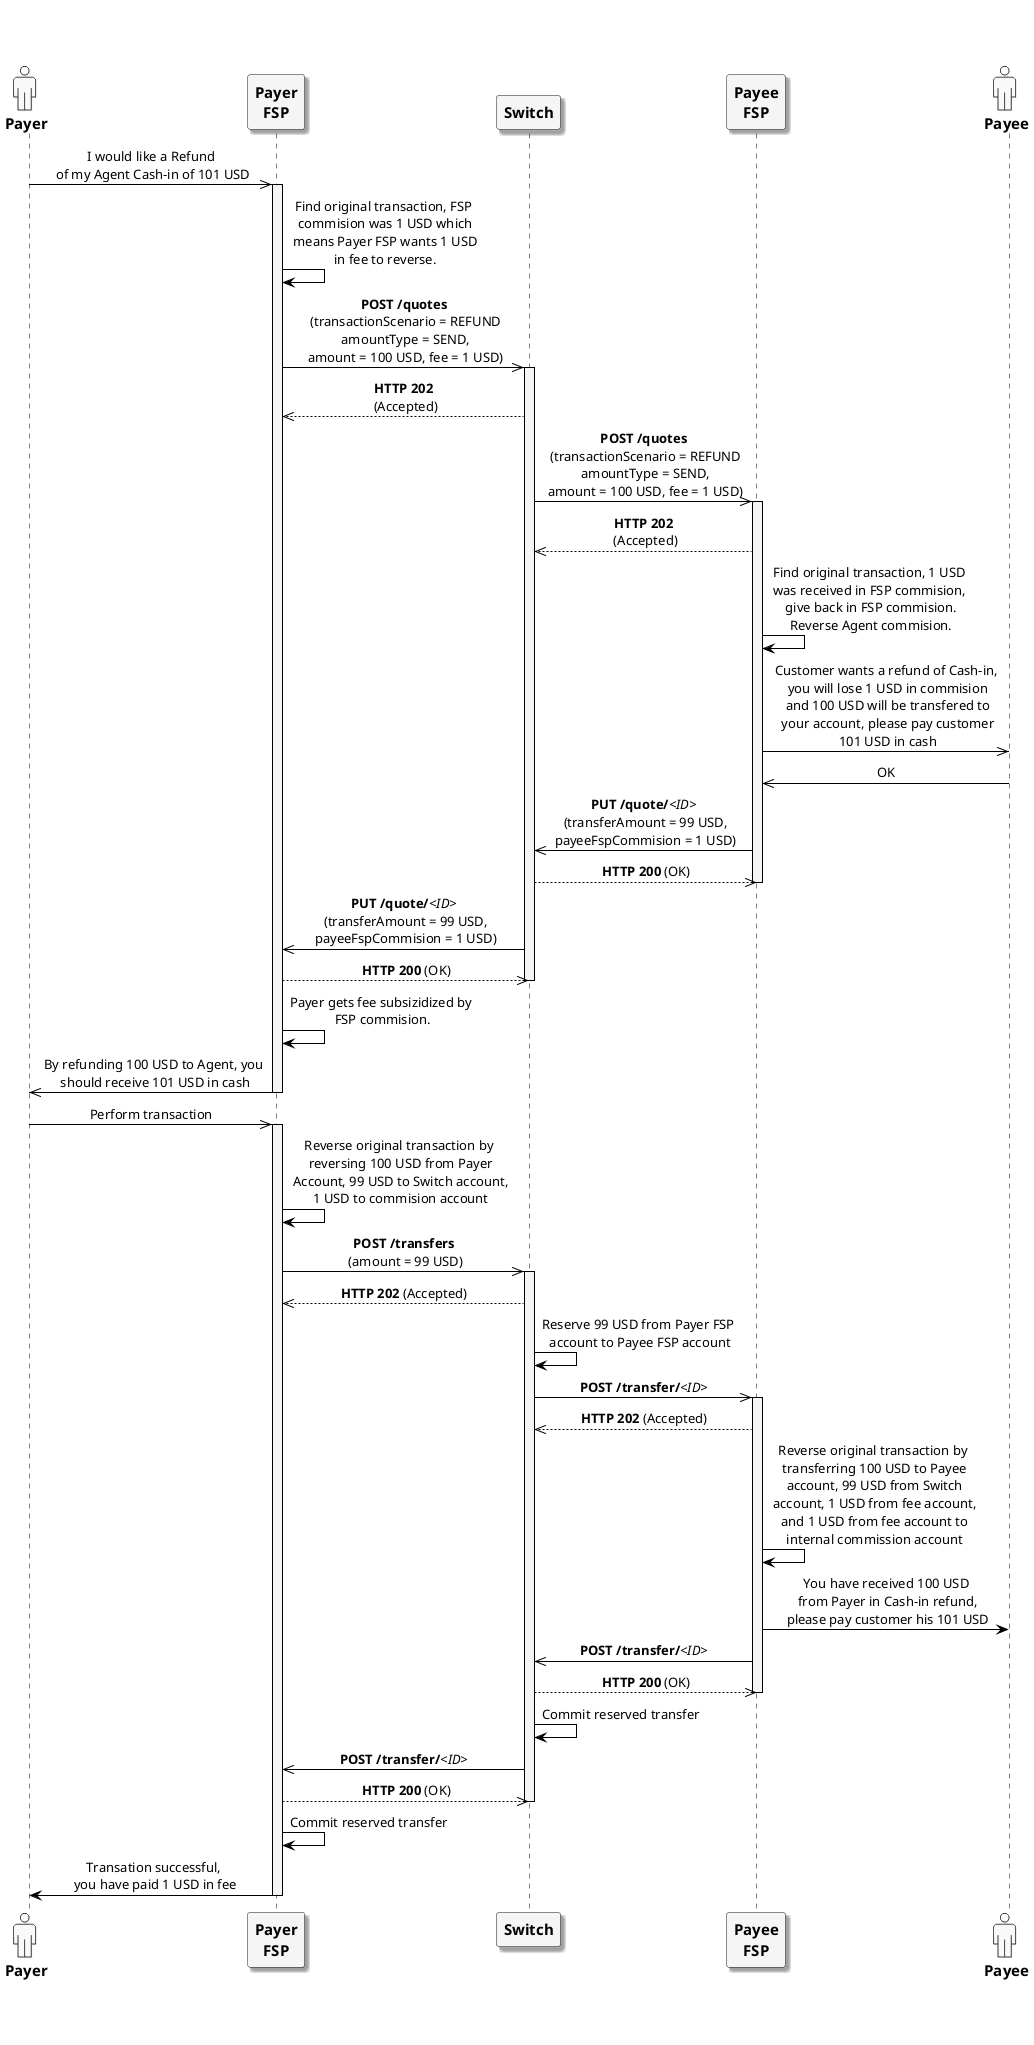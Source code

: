 /'*****
License
--------------
Copyright © 2017 Bill & Melinda Gates Foundation
The Mojaloop files are made available by the Bill & Melinda Gates Foundation under the Apache License, Version 2.0 (the "License") and you may not use these files except in compliance with the License. You may obtain a copy of the License at
http://www.apache.org/licenses/LICENSE-2.0
Unless required by applicable law or agreed to in writing, the Mojaloop files are distributed on an "AS IS" BASIS, WITHOUT WARRANTIES OR CONDITIONS OF ANY KIND, either express or implied. See the License for the specific language governing permissions and limitations under the License.
Contributors
--------------
This is the official list of the Mojaloop project contributors for this file.
Names of the original copyright holders (individuals or organizations)
should be listed with a '*' in the first column. People who have
contributed from an organization can be listed under the organization
that actually holds the copyright for their contributions (see the
Gates Foundation organization for an example). Those individuals should have
their names indented and be marked with a '-'. Email address can be added
optionally within square brackets <email>.
* Gates Foundation
- Name Surname <name.surname@gatesfoundation.com>

* Henk Kodde <henk.kodde@modusbox.com>
--------------
******'/

@startuml

' define actor image
sprite $actor [25x48/16] {
    0000000000010000000000000
    0000000006CAC910000000000
    0000000095101292000000000
    0000000651000119000000000
    0000000B10000018400000000
    0000001A10000016600000000
    0000000B10000017510000000
    000000083100001A210000000
    0000000191000176110000000
    000000003A866A61100000000
    0000000000466211100000000
    0003333333334443333310000
    0088888888888888888892000
    0821111111111111111118200
    8311111111111111111111A00
    A111111111111111111111A20
    A111111111111111111111A20
    A111111111111111111111A20
    A111111111111111111111A20
    A111111111111111111111A20
    A111111111111111111111A20
    A111111111111111111111A20
    A111111111111111111111A20
    A111551111111111138111A20
    A111661111111111139111A20
    A211661111111111139111A20
    A211661111111111139111A20
    A211661111161111139111A20
    A2116611111A2111139111A20
    A2116611111A2111139111A20
    A2116611111A2111139111A20
    A7669611111A211113A666B20
    36669611111A211113A666610
    00016611111A2111139111110
    00006611111A2111139100000
    00006611111A2111139100000
    00006611111A2111139100000
    00006611111A2111139100000
    00006611111A2111139100000
    00006611111A2111139100000
    00006611111A2111139100000
    00006611111A2111139100000
    00006611111A2111139100000
    00006611111A2111139100000
    00006966666B7666679100000
    0000266666666666664100000
    0000000111111111111100000
    0000000000000000000000000
}

' declaring skinparam
skinparam sequenceMessageAlign center
skinparam shadowing false
skinparam defaultFontName Arial
skinparam monochrome true
skinparam SequenceLifeLineBackgroundColor WhiteSmoke
skinparam SequenceLifeLineBorderColor Black
skinparam ActorFontStyle Bold
skinparam ActorFontSize 15
skinparam ParticipantFontStyle Bold
skinparam ParticipantFontSize 15
skinparam ParticipantBackgroundColor WhiteSmoke
skinparam ArrowColor Black

skinparam actor {
    Bordercolor none
    Backgroundcolor none
    shadowing false
}

skinparam participant {
    shadowing true
}

' declare title
' title Refund example

' Actor Keys:
' participant - FSP(Payer/Payee) and Switch
' actor - Payee/Payer(OTC/Agent)

' declare actors
actor "<$actor>\nPayer" as Payer
participant "Payer\nFSP" as PayerFSP
participant "Switch" as SWITCH
participant "Payee\nFSP" as PayeeFSP
actor "<$actor>\nPayee" as Payee

' start flow

Payer ->> PayerFSP: I would like a Refund\n of my Agent Cash-in of 101 USD
activate PayerFSP
PayerFSP -> PayerFSP: Find original transaction, FSP\n commision was 1 USD which\n means Payer FSP wants 1 USD\n in fee to reverse.
PayerFSP ->> SWITCH: **POST /quotes**\n (transactionScenario = REFUND\n amountType = SEND,\n amount = 100 USD, fee = 1 USD)
activate SWITCH
PayerFSP <<-- SWITCH: **HTTP 202**\n (Accepted)
SWITCH ->> PayeeFSP: **POST /quotes**\n (transactionScenario = REFUND\n amountType = SEND,\n amount = 100 USD, fee = 1 USD)
activate PayeeFSP
SWITCH <<-- PayeeFSP: **HTTP 202**\n (Accepted)
'SWITCH -> SWITCH:
PayeeFSP -> PayeeFSP:Find original transaction, 1 USD\n was received in FSP commision, \n give back in FSP commision.\n Reverse Agent commision.
PayeeFSP ->> Payee:Customer wants a refund of Cash-in,\n you will lose 1 USD in commision\n and 100 USD will be transfered to\n your account, please pay customer\n 101 USD in cash
PayeeFSP <<- Payee: OK
SWITCH <<- PayeeFSP: **PUT /quote/**<i><ID></i>\n (transferAmount = 99 USD,\n payeeFspCommision = 1 USD)
SWITCH -->> PayeeFSP: **HTTP 200** (OK)
deactivate PayeeFSP
PayerFSP <<- SWITCH: **PUT /quote/**<i><ID></i>\n (transferAmount = 99 USD,\n payeeFspCommision = 1 USD)
PayerFSP -->> SWITCH: **HTTP 200** (OK)
deactivate SWITCH
PayerFSP -> PayerFSP: Payer gets fee subsizidized by\n FSP commision.
Payer <<- PayerFSP: By refunding 100 USD to Agent, you\n should receive 101 USD in cash
deactivate PayerFSP

Payer ->> PayerFSP: Perform transaction
activate PayerFSP
PayerFSP -> PayerFSP: Reverse original transaction by\n reversing 100 USD from Payer\n Account, 99 USD to Switch account,\n 1 USD to commision account
PayerFSP ->> SWITCH: **POST /transfers**\n (amount = 99 USD)
activate SWITCH
PayerFSP <<-- SWITCH: **HTTP 202** (Accepted)
SWITCH -> SWITCH: Reserve 99 USD from Payer FSP\n account to Payee FSP account
SWITCH ->> PayeeFSP: **POST /transfer/**<i><ID></i>
activate PayeeFSP
SWITCH <<-- PayeeFSP: **HTTP 202** (Accepted)
PayeeFSP -> PayeeFSP: Reverse original transaction by\n transferring 100 USD to Payee\n account, 99 USD from Switch\n account, 1 USD from fee account,\n and 1 USD from fee account to\n internal commission account
PayeeFSP -> Payee: You have received 100 USD\n from Payer in Cash-in refund,\n please pay customer his 101 USD
SWITCH <<- PayeeFSP: **POST /transfer/**<i><ID></i>
SWITCH -->> PayeeFSP: **HTTP 200** (OK)
deactivate PayeeFSP
SWITCH -> SWITCH: Commit reserved transfer
PayerFSP <<- SWITCH: **POST /transfer/**<i><ID></i>
PayerFSP -->> SWITCH: **HTTP 200** (OK)
deactivate SWITCH
PayerFSP -> PayerFSP: Commit reserved transfer
Payer <- PayerFSP: Transation successful,\n you have paid 1 USD in fee
deactivate PayerFSP
@enduml
